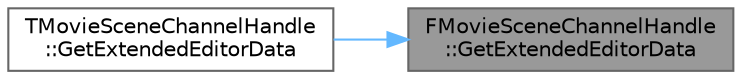 digraph "FMovieSceneChannelHandle::GetExtendedEditorData"
{
 // INTERACTIVE_SVG=YES
 // LATEX_PDF_SIZE
  bgcolor="transparent";
  edge [fontname=Helvetica,fontsize=10,labelfontname=Helvetica,labelfontsize=10];
  node [fontname=Helvetica,fontsize=10,shape=box,height=0.2,width=0.4];
  rankdir="RL";
  Node1 [id="Node000001",label="FMovieSceneChannelHandle\l::GetExtendedEditorData",height=0.2,width=0.4,color="gray40", fillcolor="grey60", style="filled", fontcolor="black",tooltip="Get the extended editor data associated with this channel."];
  Node1 -> Node2 [id="edge1_Node000001_Node000002",dir="back",color="steelblue1",style="solid",tooltip=" "];
  Node2 [id="Node000002",label="TMovieSceneChannelHandle\l::GetExtendedEditorData",height=0.2,width=0.4,color="grey40", fillcolor="white", style="filled",URL="$df/d8c/structTMovieSceneChannelHandle.html#a49c14da062fd362d2d63b373a474a8b5",tooltip="Get the extended editor data associated with this channel."];
}
